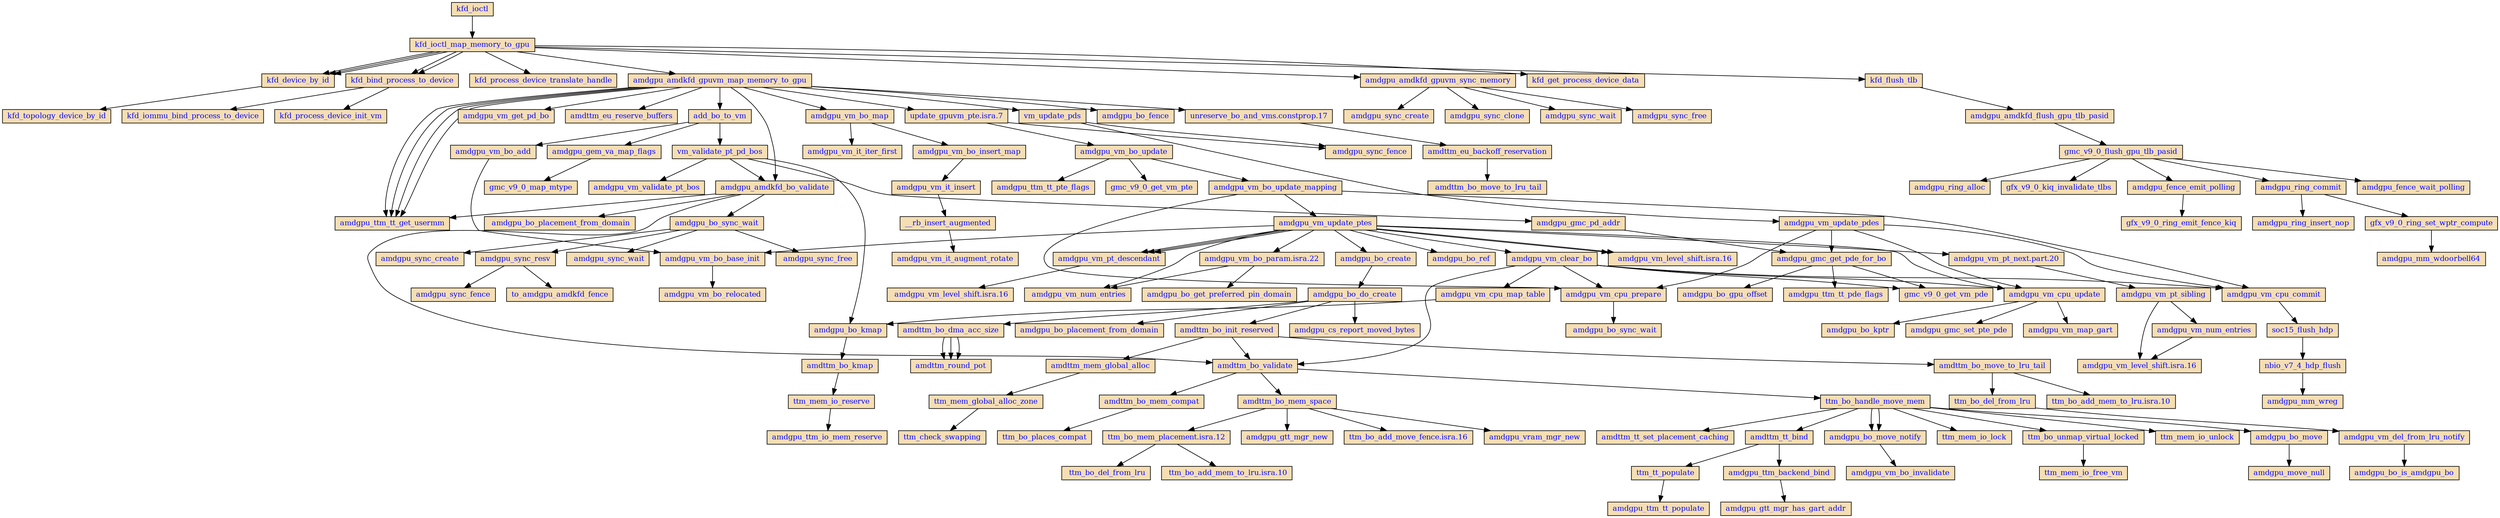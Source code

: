 digraph G{
	rankdir=TB;
	size="1920,1080"
	node [fontsize=12,fontcolor=blue,style=filled,fillcolor=Wheat,shape=box height=.3 ordering=out];
"kfd_ioctl" -> "kfd_ioctl_map_memory_to_gpu";
"kfd_ioctl_map_memory_to_gpu" -> "kfd_device_by_id";
"kfd_device_by_id" -> "kfd_topology_device_by_id";
"kfd_ioctl_map_memory_to_gpu" -> "kfd_bind_process_to_device";
"kfd_bind_process_to_device" -> "kfd_iommu_bind_process_to_device";
"kfd_bind_process_to_device" -> "kfd_process_device_init_vm";
"kfd_ioctl_map_memory_to_gpu" -> "kfd_process_device_translate_handle";
"kfd_ioctl_map_memory_to_gpu" -> "kfd_device_by_id";
"kfd_ioctl_map_memory_to_gpu" -> "kfd_bind_process_to_device";
"kfd_ioctl_map_memory_to_gpu" -> "amdgpu_amdkfd_gpuvm_map_memory_to_gpu";
"amdgpu_amdkfd_gpuvm_map_memory_to_gpu" -> "amdgpu_ttm_tt_get_usermm";
"amdgpu_amdkfd_gpuvm_map_memory_to_gpu" -> "amdgpu_vm_get_pd_bo";
"amdgpu_amdkfd_gpuvm_map_memory_to_gpu" -> "amdttm_eu_reserve_buffers";
"amdgpu_amdkfd_gpuvm_map_memory_to_gpu" -> "amdgpu_ttm_tt_get_usermm";
"amdgpu_amdkfd_gpuvm_map_memory_to_gpu" -> "add_bo_to_vm";
"add_bo_to_vm" -> "amdgpu_vm_bo_add";
"amdgpu_vm_bo_add" -> "amdgpu_vm_bo_base_init";
"add_bo_to_vm" -> "amdgpu_gem_va_map_flags";
"amdgpu_gem_va_map_flags" -> "gmc_v9_0_map_mtype";
"add_bo_to_vm" -> "vm_validate_pt_pd_bos";
"vm_validate_pt_pd_bos" -> "amdgpu_vm_validate_pt_bos";
"vm_validate_pt_pd_bos" -> "amdgpu_amdkfd_bo_validate";
"amdgpu_amdkfd_bo_validate" -> "amdgpu_ttm_tt_get_usermm";
"amdgpu_amdkfd_bo_validate" -> " amdgpu_bo_placement_from_domain";
"amdgpu_amdkfd_bo_validate" -> "amdttm_bo_validate";
"amdttm_bo_validate" -> "amdttm_bo_mem_compat";
"amdttm_bo_mem_compat" -> "ttm_bo_places_compat";
"vm_validate_pt_pd_bos" -> "amdgpu_gmc_pd_addr";
"amdgpu_gmc_pd_addr" -> "amdgpu_gmc_get_pde_for_bo";
"amdgpu_gmc_get_pde_for_bo" -> "amdgpu_bo_gpu_offset";
"amdgpu_gmc_get_pde_for_bo" -> "amdgpu_ttm_tt_pde_flags";
"amdgpu_gmc_get_pde_for_bo" -> "gmc_v9_0_get_vm_pde";
"vm_validate_pt_pd_bos" -> "amdgpu_bo_kmap";
"amdgpu_amdkfd_gpuvm_map_memory_to_gpu" -> "amdgpu_ttm_tt_get_usermm";
"amdgpu_amdkfd_gpuvm_map_memory_to_gpu" -> "amdgpu_amdkfd_bo_validate";
"amdttm_bo_validate" -> "amdttm_bo_mem_space";
"amdttm_bo_mem_space" -> "ttm_bo_mem_placement.isra.12";
"ttm_bo_mem_placement.isra.12" -> " ttm_bo_del_from_lru";
"ttm_bo_del_from_lru" -> "amdgpu_vm_del_from_lru_notify";
"amdgpu_vm_del_from_lru_notify" -> "amdgpu_bo_is_amdgpu_bo";
"ttm_bo_mem_placement.isra.12" -> " ttm_bo_add_mem_to_lru.isra.10";
"amdttm_bo_mem_space" -> "amdgpu_gtt_mgr_new";
"amdttm_bo_mem_space" -> "ttm_bo_add_move_fence.isra.16";
"amdttm_bo_validate" -> "ttm_bo_handle_move_mem";
"ttm_bo_handle_move_mem" -> "amdttm_tt_set_placement_caching";
"ttm_bo_handle_move_mem" -> "amdttm_tt_bind";
"amdttm_tt_bind" -> "ttm_tt_populate";
"ttm_tt_populate" -> "amdgpu_ttm_tt_populate";
"amdttm_tt_bind" -> "amdgpu_ttm_backend_bind";
"amdgpu_ttm_backend_bind" -> "amdgpu_gtt_mgr_has_gart_addr";
"ttm_bo_handle_move_mem" -> "amdgpu_bo_move_notify";
"amdgpu_bo_move_notify" -> "amdgpu_vm_bo_invalidate";
"amdgpu_amdkfd_bo_validate" -> "amdgpu_bo_sync_wait";
"amdgpu_bo_sync_wait" -> "amdgpu_sync_create";
"amdgpu_bo_sync_wait" -> "amdgpu_sync_resv";
"amdgpu_sync_resv" -> "amdgpu_sync_fence";
"amdgpu_bo_sync_wait" -> " amdgpu_sync_wait";
"amdgpu_bo_sync_wait" -> " amdgpu_sync_free";
"amdgpu_amdkfd_gpuvm_map_memory_to_gpu" -> "amdgpu_vm_bo_map";
"amdgpu_vm_bo_map" -> "amdgpu_vm_it_iter_first";
"amdgpu_vm_bo_map" -> "amdgpu_vm_bo_insert_map";
"amdgpu_vm_bo_insert_map" -> "amdgpu_vm_it_insert";
"amdgpu_vm_it_insert" -> "__rb_insert_augmented"
"__rb_insert_augmented" -> "amdgpu_vm_it_augment_rotate";
"amdgpu_amdkfd_gpuvm_map_memory_to_gpu" -> "update_gpuvm_pte.isra.7";
"update_gpuvm_pte.isra.7" -> "amdgpu_vm_bo_update";
"amdgpu_vm_bo_update" -> "amdgpu_ttm_tt_pte_flags";
"amdgpu_vm_bo_update" -> "gmc_v9_0_get_vm_pte";
"amdgpu_vm_bo_update" -> "amdgpu_vm_bo_update_mapping";
"amdgpu_vm_bo_update_mapping" -> "amdgpu_vm_cpu_prepare";
"amdgpu_vm_cpu_prepare" -> " amdgpu_bo_sync_wait";
"amdgpu_sync_resv" -> "to_amdgpu_amdkfd_fence";
"amdgpu_vm_bo_update_mapping" -> "amdgpu_vm_update_ptes";
"amdgpu_vm_update_ptes" -> "amdgpu_vm_pt_descendant";
"amdgpu_vm_pt_descendant" -> " amdgpu_vm_level_shift.isra.16";
"amdgpu_vm_update_ptes" -> " amdgpu_vm_num_entries";
"amdgpu_vm_num_entries" -> "amdgpu_vm_level_shift.isra.16";
"amdgpu_vm_update_ptes" -> "amdgpu_vm_bo_param.isra.22";
"amdgpu_vm_bo_param.isra.22" -> " amdgpu_vm_num_entries";
"amdgpu_vm_bo_param.isra.22" -> "amdgpu_bo_get_preferred_pin_domain";
"amdgpu_vm_update_ptes" -> "amdgpu_bo_create";
"amdgpu_bo_create" -> "amdgpu_bo_do_create";
"amdgpu_bo_do_create" -> "amdttm_bo_dma_acc_size";
"amdttm_bo_dma_acc_size" -> "amdttm_round_pot";
"amdttm_bo_dma_acc_size" -> "amdttm_round_pot";
"amdttm_bo_dma_acc_size" -> "amdttm_round_pot";
"amdgpu_bo_do_create" -> "amdgpu_bo_placement_from_domain";
"amdgpu_bo_do_create" -> "amdttm_bo_init_reserved";
"amdttm_bo_init_reserved" -> "amdttm_mem_global_alloc";
"amdttm_mem_global_alloc" -> "ttm_mem_global_alloc_zone";
"ttm_mem_global_alloc_zone" -> "ttm_check_swapping";
"amdttm_bo_init_reserved" -> "amdttm_bo_validate";
"amdttm_bo_mem_space" -> "amdgpu_vram_mgr_new";
"ttm_bo_handle_move_mem" -> "ttm_mem_io_lock";
"ttm_bo_handle_move_mem" -> "ttm_bo_unmap_virtual_locked";
"ttm_bo_unmap_virtual_locked" -> "ttm_mem_io_free_vm";
"ttm_bo_handle_move_mem" -> "ttm_mem_io_unlock";
"ttm_bo_handle_move_mem" -> "amdgpu_bo_move_notify";
"ttm_bo_handle_move_mem" -> "amdgpu_bo_move";
"amdgpu_bo_move" -> "amdgpu_move_null";
"amdttm_bo_init_reserved" -> "amdttm_bo_move_to_lru_tail";
"amdttm_bo_move_to_lru_tail" -> "ttm_bo_del_from_lru";
"amdttm_bo_move_to_lru_tail" -> "ttm_bo_add_mem_to_lru.isra.10";
"amdgpu_bo_do_create" -> "amdgpu_cs_report_moved_bytes";
"amdgpu_vm_update_ptes" -> "amdgpu_bo_ref";
"amdgpu_vm_update_ptes" -> "amdgpu_vm_bo_base_init";
"amdgpu_vm_bo_base_init" -> "amdgpu_vm_bo_relocated";
"amdgpu_vm_update_ptes" -> "amdgpu_vm_clear_bo";
"amdgpu_vm_clear_bo" -> "amdttm_bo_validate";
"amdgpu_vm_clear_bo" -> "amdgpu_vm_cpu_map_table";
"amdgpu_vm_cpu_map_table" -> "amdgpu_bo_kmap";
"amdgpu_bo_kmap" -> "amdttm_bo_kmap";
"amdttm_bo_kmap" -> "ttm_mem_io_reserve";
"ttm_mem_io_reserve" -> "amdgpu_ttm_io_mem_reserve";
"amdgpu_vm_clear_bo" -> "amdgpu_vm_cpu_prepare";
"amdgpu_vm_clear_bo" -> "gmc_v9_0_get_vm_pde";
"amdgpu_vm_clear_bo" -> "amdgpu_vm_cpu_update";
"amdgpu_vm_cpu_update" -> "amdgpu_bo_kptr";
"amdgpu_vm_cpu_update" -> "amdgpu_gmc_set_pte_pde";
"amdgpu_vm_clear_bo" -> "amdgpu_vm_cpu_commit";
"amdgpu_vm_cpu_commit" -> "soc15_flush_hdp";
"soc15_flush_hdp" -> "nbio_v7_4_hdp_flush";
"nbio_v7_4_hdp_flush" -> "amdgpu_mm_wreg";
"amdgpu_vm_update_ptes" -> "  amdgpu_vm_level_shift.isra.16";
"amdgpu_vm_update_ptes" -> "  amdgpu_vm_level_shift.isra.16";
"amdgpu_vm_update_ptes" -> "amdgpu_vm_cpu_update";
"amdgpu_vm_cpu_update" -> "amdgpu_vm_map_gart";
"amdgpu_vm_update_ptes" -> "amdgpu_vm_pt_descendant";
"amdgpu_vm_update_ptes" -> "amdgpu_vm_pt_descendant";
"amdgpu_vm_update_ptes" -> "amdgpu_vm_pt_next.part.20";
"amdgpu_vm_pt_next.part.20" -> "amdgpu_vm_pt_sibling";
"amdgpu_vm_pt_sibling" -> "amdgpu_vm_level_shift.isra.16";
"amdgpu_vm_pt_sibling" -> "amdgpu_vm_num_entries";
"amdgpu_vm_bo_update_mapping" -> "amdgpu_vm_cpu_commit";
"update_gpuvm_pte.isra.7" -> " amdgpu_sync_fence";
"amdgpu_amdkfd_gpuvm_map_memory_to_gpu" -> "vm_update_pds";
"vm_update_pds" -> "amdgpu_vm_update_pdes";
"amdgpu_vm_update_pdes" -> "amdgpu_vm_cpu_prepare";
"amdgpu_vm_update_pdes" -> "amdgpu_gmc_get_pde_for_bo";
"amdgpu_vm_update_pdes" -> "amdgpu_vm_cpu_update";
"amdgpu_vm_update_pdes" -> "amdgpu_vm_cpu_commit";
"vm_update_pds" -> " amdgpu_sync_fence";
"amdgpu_amdkfd_gpuvm_map_memory_to_gpu" -> "amdgpu_ttm_tt_get_usermm";
"amdgpu_amdkfd_gpuvm_map_memory_to_gpu" -> "amdgpu_bo_fence";
"amdgpu_amdkfd_gpuvm_map_memory_to_gpu" -> "unreserve_bo_and_vms.constprop.17";
"unreserve_bo_and_vms.constprop.17" -> "amdttm_eu_backoff_reservation";
"amdttm_eu_backoff_reservation" -> " amdttm_bo_move_to_lru_tail";
"kfd_ioctl_map_memory_to_gpu" -> "amdgpu_amdkfd_gpuvm_sync_memory";
"amdgpu_amdkfd_gpuvm_sync_memory" -> " amdgpu_sync_create";
"amdgpu_amdkfd_gpuvm_sync_memory" -> "amdgpu_sync_clone";
"amdgpu_amdkfd_gpuvm_sync_memory" -> "amdgpu_sync_wait";
"amdgpu_amdkfd_gpuvm_sync_memory" -> "amdgpu_sync_free";
"kfd_ioctl_map_memory_to_gpu" -> "kfd_device_by_id";
"kfd_ioctl_map_memory_to_gpu" -> "kfd_get_process_device_data";
"kfd_ioctl_map_memory_to_gpu" -> "kfd_flush_tlb";
"kfd_flush_tlb" -> "amdgpu_amdkfd_flush_gpu_tlb_pasid";
"amdgpu_amdkfd_flush_gpu_tlb_pasid" -> "gmc_v9_0_flush_gpu_tlb_pasid";
"gmc_v9_0_flush_gpu_tlb_pasid" -> "amdgpu_ring_alloc";
"gmc_v9_0_flush_gpu_tlb_pasid" -> "gfx_v9_0_kiq_invalidate_tlbs";
"gmc_v9_0_flush_gpu_tlb_pasid" -> "amdgpu_fence_emit_polling";
"amdgpu_fence_emit_polling" -> "gfx_v9_0_ring_emit_fence_kiq";
"gmc_v9_0_flush_gpu_tlb_pasid" -> "amdgpu_ring_commit";
"amdgpu_ring_commit" -> "amdgpu_ring_insert_nop";
"amdgpu_ring_commit" -> "gfx_v9_0_ring_set_wptr_compute";
"gfx_v9_0_ring_set_wptr_compute" -> "amdgpu_mm_wdoorbell64";
"gmc_v9_0_flush_gpu_tlb_pasid" -> "amdgpu_fence_wait_polling";
}
